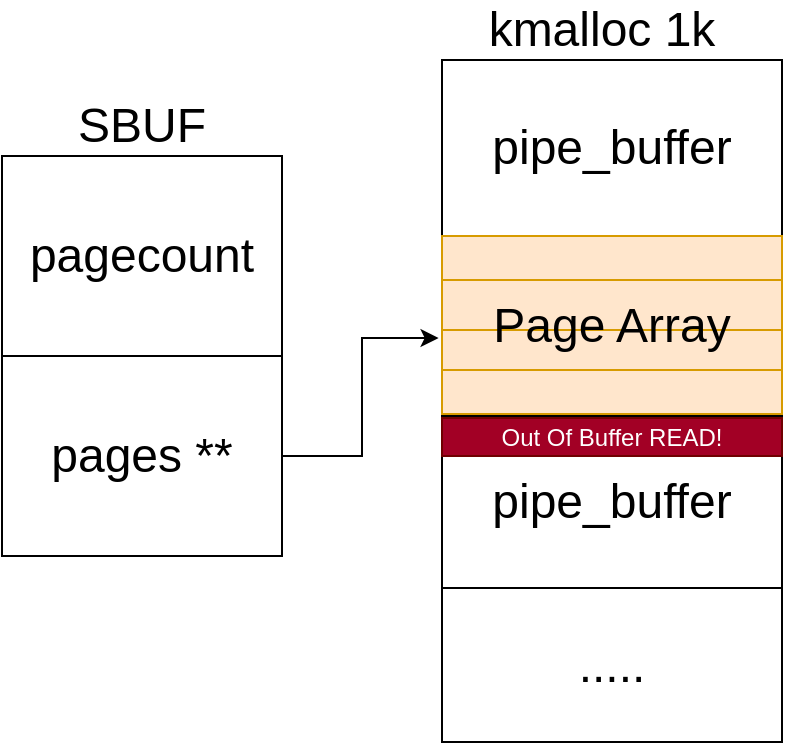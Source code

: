 <mxfile version="24.6.4" type="device">
  <diagram name="Page-1" id="boPcjglz-a8_orKfaUgm">
    <mxGraphModel dx="844" dy="493" grid="1" gridSize="10" guides="1" tooltips="1" connect="1" arrows="1" fold="1" page="1" pageScale="1" pageWidth="850" pageHeight="1100" math="0" shadow="0">
      <root>
        <mxCell id="0" />
        <mxCell id="1" parent="0" />
        <mxCell id="VyBv25yWfUpxDiORW1tx-29" value="" style="shape=table;startSize=0;container=1;collapsible=0;childLayout=tableLayout;" vertex="1" parent="1">
          <mxGeometry x="390" y="209" width="170" height="341" as="geometry" />
        </mxCell>
        <mxCell id="VyBv25yWfUpxDiORW1tx-30" value="" style="shape=tableRow;horizontal=0;startSize=0;swimlaneHead=0;swimlaneBody=0;strokeColor=inherit;top=0;left=0;bottom=0;right=0;collapsible=0;dropTarget=0;fillColor=none;points=[[0,0.5],[1,0.5]];portConstraint=eastwest;" vertex="1" parent="VyBv25yWfUpxDiORW1tx-29">
          <mxGeometry width="170" height="88" as="geometry" />
        </mxCell>
        <mxCell id="VyBv25yWfUpxDiORW1tx-31" value="&lt;font style=&quot;font-size: 24px;&quot;&gt;pipe_buffer&lt;/font&gt;" style="shape=partialRectangle;html=1;whiteSpace=wrap;connectable=0;strokeColor=inherit;overflow=hidden;fillColor=none;top=0;left=0;bottom=0;right=0;pointerEvents=1;" vertex="1" parent="VyBv25yWfUpxDiORW1tx-30">
          <mxGeometry width="170" height="88" as="geometry">
            <mxRectangle width="170" height="88" as="alternateBounds" />
          </mxGeometry>
        </mxCell>
        <mxCell id="VyBv25yWfUpxDiORW1tx-32" value="" style="shape=tableRow;horizontal=0;startSize=0;swimlaneHead=0;swimlaneBody=0;strokeColor=inherit;top=0;left=0;bottom=0;right=0;collapsible=0;dropTarget=0;fillColor=none;points=[[0,0.5],[1,0.5]];portConstraint=eastwest;" vertex="1" parent="VyBv25yWfUpxDiORW1tx-29">
          <mxGeometry y="88" width="170" height="90" as="geometry" />
        </mxCell>
        <mxCell id="VyBv25yWfUpxDiORW1tx-33" value="&lt;table&gt;&lt;tbody&gt;&lt;tr&gt;&lt;td&gt;&lt;br&gt;&lt;/td&gt;&lt;/tr&gt;&lt;tr&gt;&lt;td&gt;&lt;br&gt;&lt;/td&gt;&lt;/tr&gt;&lt;tr&gt;&lt;td&gt;&lt;br&gt;&lt;/td&gt;&lt;/tr&gt;&lt;tr&gt;&lt;td&gt;&lt;br&gt;&lt;/td&gt;&lt;/tr&gt;&lt;tr&gt;&lt;td&gt;&lt;br&gt;&lt;/td&gt;&lt;/tr&gt;&lt;/tbody&gt;&lt;/table&gt;" style="shape=partialRectangle;html=1;whiteSpace=wrap;connectable=0;strokeColor=inherit;overflow=hidden;fillColor=none;top=0;left=0;bottom=0;right=0;pointerEvents=1;container=1;" vertex="1" parent="VyBv25yWfUpxDiORW1tx-32">
          <mxGeometry width="170" height="90" as="geometry">
            <mxRectangle width="170" height="90" as="alternateBounds" />
          </mxGeometry>
        </mxCell>
        <mxCell id="VyBv25yWfUpxDiORW1tx-66" value="" style="shape=table;startSize=0;container=1;collapsible=0;childLayout=tableLayout;fillColor=#ffe6cc;strokeColor=#d79b00;" vertex="1" parent="VyBv25yWfUpxDiORW1tx-33">
          <mxGeometry width="170" height="89" as="geometry" />
        </mxCell>
        <mxCell id="VyBv25yWfUpxDiORW1tx-67" value="" style="shape=tableRow;horizontal=0;startSize=0;swimlaneHead=0;swimlaneBody=0;strokeColor=inherit;top=0;left=0;bottom=0;right=0;collapsible=0;dropTarget=0;fillColor=none;points=[[0,0.5],[1,0.5]];portConstraint=eastwest;" vertex="1" parent="VyBv25yWfUpxDiORW1tx-66">
          <mxGeometry width="170" height="22" as="geometry" />
        </mxCell>
        <mxCell id="VyBv25yWfUpxDiORW1tx-68" value="" style="shape=partialRectangle;html=1;whiteSpace=wrap;connectable=0;strokeColor=inherit;overflow=hidden;fillColor=none;top=0;left=0;bottom=0;right=0;pointerEvents=1;" vertex="1" parent="VyBv25yWfUpxDiORW1tx-67">
          <mxGeometry width="170" height="22" as="geometry">
            <mxRectangle width="170" height="22" as="alternateBounds" />
          </mxGeometry>
        </mxCell>
        <mxCell id="VyBv25yWfUpxDiORW1tx-69" value="" style="shape=tableRow;horizontal=0;startSize=0;swimlaneHead=0;swimlaneBody=0;strokeColor=inherit;top=0;left=0;bottom=0;right=0;collapsible=0;dropTarget=0;fillColor=none;points=[[0,0.5],[1,0.5]];portConstraint=eastwest;" vertex="1" parent="VyBv25yWfUpxDiORW1tx-66">
          <mxGeometry y="22" width="170" height="25" as="geometry" />
        </mxCell>
        <mxCell id="VyBv25yWfUpxDiORW1tx-70" value="" style="shape=partialRectangle;html=1;whiteSpace=wrap;connectable=0;strokeColor=inherit;overflow=hidden;fillColor=none;top=0;left=0;bottom=0;right=0;pointerEvents=1;" vertex="1" parent="VyBv25yWfUpxDiORW1tx-69">
          <mxGeometry width="170" height="25" as="geometry">
            <mxRectangle width="170" height="25" as="alternateBounds" />
          </mxGeometry>
        </mxCell>
        <mxCell id="VyBv25yWfUpxDiORW1tx-71" value="" style="shape=tableRow;horizontal=0;startSize=0;swimlaneHead=0;swimlaneBody=0;strokeColor=inherit;top=0;left=0;bottom=0;right=0;collapsible=0;dropTarget=0;fillColor=none;points=[[0,0.5],[1,0.5]];portConstraint=eastwest;" vertex="1" parent="VyBv25yWfUpxDiORW1tx-66">
          <mxGeometry y="47" width="170" height="20" as="geometry" />
        </mxCell>
        <mxCell id="VyBv25yWfUpxDiORW1tx-72" value="" style="shape=partialRectangle;html=1;whiteSpace=wrap;connectable=0;strokeColor=inherit;overflow=hidden;fillColor=none;top=0;left=0;bottom=0;right=0;pointerEvents=1;" vertex="1" parent="VyBv25yWfUpxDiORW1tx-71">
          <mxGeometry width="170" height="20" as="geometry">
            <mxRectangle width="170" height="20" as="alternateBounds" />
          </mxGeometry>
        </mxCell>
        <mxCell id="VyBv25yWfUpxDiORW1tx-73" value="" style="shape=tableRow;horizontal=0;startSize=0;swimlaneHead=0;swimlaneBody=0;strokeColor=inherit;top=0;left=0;bottom=0;right=0;collapsible=0;dropTarget=0;fillColor=none;points=[[0,0.5],[1,0.5]];portConstraint=eastwest;" vertex="1" parent="VyBv25yWfUpxDiORW1tx-66">
          <mxGeometry y="67" width="170" height="22" as="geometry" />
        </mxCell>
        <mxCell id="VyBv25yWfUpxDiORW1tx-74" value="" style="shape=partialRectangle;html=1;whiteSpace=wrap;connectable=0;strokeColor=inherit;overflow=hidden;fillColor=none;top=0;left=0;bottom=0;right=0;pointerEvents=1;" vertex="1" parent="VyBv25yWfUpxDiORW1tx-73">
          <mxGeometry width="170" height="22" as="geometry">
            <mxRectangle width="170" height="22" as="alternateBounds" />
          </mxGeometry>
        </mxCell>
        <mxCell id="VyBv25yWfUpxDiORW1tx-83" value="&lt;font color=&quot;#000000&quot;&gt;Page Array&lt;/font&gt;" style="text;strokeColor=none;align=center;fillColor=none;html=1;verticalAlign=middle;whiteSpace=wrap;rounded=0;fontSize=24;" vertex="1" parent="VyBv25yWfUpxDiORW1tx-33">
          <mxGeometry y="30" width="170" height="30" as="geometry" />
        </mxCell>
        <mxCell id="VyBv25yWfUpxDiORW1tx-34" value="" style="shape=tableRow;horizontal=0;startSize=0;swimlaneHead=0;swimlaneBody=0;strokeColor=inherit;top=0;left=0;bottom=0;right=0;collapsible=0;dropTarget=0;fillColor=none;points=[[0,0.5],[1,0.5]];portConstraint=eastwest;" vertex="1" parent="VyBv25yWfUpxDiORW1tx-29">
          <mxGeometry y="178" width="170" height="86" as="geometry" />
        </mxCell>
        <mxCell id="VyBv25yWfUpxDiORW1tx-35" value="&lt;span style=&quot;font-size: 24px;&quot;&gt;pipe_buffer&lt;/span&gt;" style="shape=partialRectangle;html=1;whiteSpace=wrap;connectable=0;strokeColor=inherit;overflow=hidden;fillColor=none;top=0;left=0;bottom=0;right=0;pointerEvents=1;" vertex="1" parent="VyBv25yWfUpxDiORW1tx-34">
          <mxGeometry width="170" height="86" as="geometry">
            <mxRectangle width="170" height="86" as="alternateBounds" />
          </mxGeometry>
        </mxCell>
        <mxCell id="VyBv25yWfUpxDiORW1tx-42" value="" style="shape=tableRow;horizontal=0;startSize=0;swimlaneHead=0;swimlaneBody=0;strokeColor=inherit;top=0;left=0;bottom=0;right=0;collapsible=0;dropTarget=0;fillColor=none;points=[[0,0.5],[1,0.5]];portConstraint=eastwest;" vertex="1" parent="VyBv25yWfUpxDiORW1tx-29">
          <mxGeometry y="264" width="170" height="77" as="geometry" />
        </mxCell>
        <mxCell id="VyBv25yWfUpxDiORW1tx-43" value="&lt;font style=&quot;font-size: 24px;&quot;&gt;.....&lt;/font&gt;" style="shape=partialRectangle;html=1;whiteSpace=wrap;connectable=0;strokeColor=inherit;overflow=hidden;fillColor=none;top=0;left=0;bottom=0;right=0;pointerEvents=1;container=1;" vertex="1" parent="VyBv25yWfUpxDiORW1tx-42">
          <mxGeometry width="170" height="77" as="geometry">
            <mxRectangle width="170" height="77" as="alternateBounds" />
          </mxGeometry>
        </mxCell>
        <mxCell id="VyBv25yWfUpxDiORW1tx-46" value="&lt;font style=&quot;font-size: 24px;&quot;&gt;kmalloc 1k&lt;/font&gt;" style="text;strokeColor=none;align=center;fillColor=none;html=1;verticalAlign=middle;whiteSpace=wrap;rounded=0;" vertex="1" parent="1">
          <mxGeometry x="390" y="179" width="160" height="30" as="geometry" />
        </mxCell>
        <mxCell id="VyBv25yWfUpxDiORW1tx-47" value="" style="shape=table;startSize=0;container=1;collapsible=0;childLayout=tableLayout;" vertex="1" parent="1">
          <mxGeometry x="170" y="257" width="140" height="200" as="geometry" />
        </mxCell>
        <mxCell id="VyBv25yWfUpxDiORW1tx-48" value="" style="shape=tableRow;horizontal=0;startSize=0;swimlaneHead=0;swimlaneBody=0;strokeColor=inherit;top=0;left=0;bottom=0;right=0;collapsible=0;dropTarget=0;fillColor=none;points=[[0,0.5],[1,0.5]];portConstraint=eastwest;" vertex="1" parent="VyBv25yWfUpxDiORW1tx-47">
          <mxGeometry width="140" height="100" as="geometry" />
        </mxCell>
        <mxCell id="VyBv25yWfUpxDiORW1tx-49" value="&lt;font style=&quot;font-size: 24px;&quot;&gt;pagecount&lt;/font&gt;" style="shape=partialRectangle;html=1;whiteSpace=wrap;connectable=0;strokeColor=inherit;overflow=hidden;fillColor=none;top=0;left=0;bottom=0;right=0;pointerEvents=1;" vertex="1" parent="VyBv25yWfUpxDiORW1tx-48">
          <mxGeometry width="140" height="100" as="geometry">
            <mxRectangle width="140" height="100" as="alternateBounds" />
          </mxGeometry>
        </mxCell>
        <mxCell id="VyBv25yWfUpxDiORW1tx-50" value="" style="shape=tableRow;horizontal=0;startSize=0;swimlaneHead=0;swimlaneBody=0;strokeColor=inherit;top=0;left=0;bottom=0;right=0;collapsible=0;dropTarget=0;fillColor=none;points=[[0,0.5],[1,0.5]];portConstraint=eastwest;" vertex="1" parent="VyBv25yWfUpxDiORW1tx-47">
          <mxGeometry y="100" width="140" height="100" as="geometry" />
        </mxCell>
        <mxCell id="VyBv25yWfUpxDiORW1tx-51" value="&lt;font style=&quot;font-size: 24px;&quot;&gt;pages **&lt;/font&gt;" style="shape=partialRectangle;html=1;whiteSpace=wrap;connectable=0;strokeColor=inherit;overflow=hidden;fillColor=none;top=0;left=0;bottom=0;right=0;pointerEvents=1;" vertex="1" parent="VyBv25yWfUpxDiORW1tx-50">
          <mxGeometry width="140" height="100" as="geometry">
            <mxRectangle width="140" height="100" as="alternateBounds" />
          </mxGeometry>
        </mxCell>
        <mxCell id="VyBv25yWfUpxDiORW1tx-53" value="&lt;font style=&quot;font-size: 24px;&quot;&gt;SBUF&lt;/font&gt;" style="text;strokeColor=none;align=center;fillColor=none;html=1;verticalAlign=middle;whiteSpace=wrap;rounded=0;" vertex="1" parent="1">
          <mxGeometry x="210" y="227" width="60" height="30" as="geometry" />
        </mxCell>
        <mxCell id="VyBv25yWfUpxDiORW1tx-54" style="edgeStyle=orthogonalEdgeStyle;rounded=0;orthogonalLoop=1;jettySize=auto;html=1;entryX=-0.01;entryY=0.567;entryDx=0;entryDy=0;entryPerimeter=0;" edge="1" parent="1" source="VyBv25yWfUpxDiORW1tx-50" target="VyBv25yWfUpxDiORW1tx-32">
          <mxGeometry relative="1" as="geometry" />
        </mxCell>
        <mxCell id="VyBv25yWfUpxDiORW1tx-84" value="Out Of Buffer READ!" style="whiteSpace=wrap;html=1;fillColor=#a20025;strokeColor=#6F0000;fontColor=#ffffff;" vertex="1" parent="1">
          <mxGeometry x="390" y="388" width="170" height="19" as="geometry" />
        </mxCell>
      </root>
    </mxGraphModel>
  </diagram>
</mxfile>
